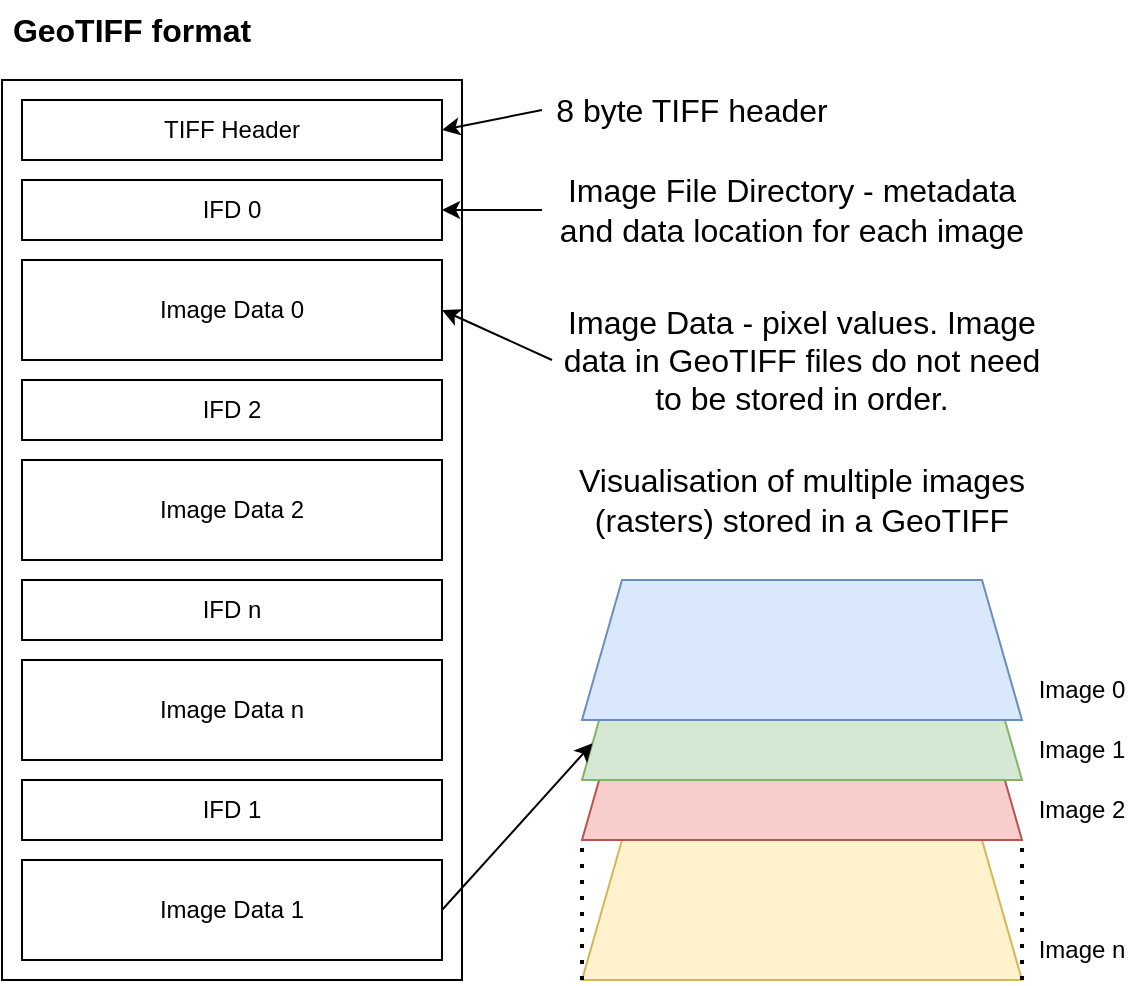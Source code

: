 <mxfile version="15.8.7" type="device"><diagram id="00ckzxUkI67iCfatsupw" name="Page-1"><mxGraphModel dx="932" dy="1771" grid="1" gridSize="10" guides="1" tooltips="1" connect="1" arrows="1" fold="1" page="1" pageScale="1" pageWidth="827" pageHeight="1169" math="0" shadow="0"><root><mxCell id="0"/><mxCell id="1" parent="0"/><mxCell id="lfqlPAMPByUd7QON9WVv-14" value="" style="shape=trapezoid;perimeter=trapezoidPerimeter;whiteSpace=wrap;html=1;fixedSize=1;fillColor=#fff2cc;strokeColor=#d6b656;" vertex="1" parent="1"><mxGeometry x="460" y="330" width="220" height="70" as="geometry"/></mxCell><mxCell id="lfqlPAMPByUd7QON9WVv-4" value="" style="shape=trapezoid;perimeter=trapezoidPerimeter;whiteSpace=wrap;html=1;fixedSize=1;fillColor=#f8cecc;strokeColor=#b85450;" vertex="1" parent="1"><mxGeometry x="460" y="260" width="220" height="70" as="geometry"/></mxCell><mxCell id="lfqlPAMPByUd7QON9WVv-3" value="" style="shape=trapezoid;perimeter=trapezoidPerimeter;whiteSpace=wrap;html=1;fixedSize=1;fillColor=#d5e8d4;strokeColor=#82b366;" vertex="1" parent="1"><mxGeometry x="460" y="230" width="220" height="70" as="geometry"/></mxCell><mxCell id="lfqlPAMPByUd7QON9WVv-1" value="" style="rounded=0;whiteSpace=wrap;html=1;" vertex="1" parent="1"><mxGeometry x="170" y="-50" width="230" height="450" as="geometry"/></mxCell><mxCell id="lfqlPAMPByUd7QON9WVv-2" value="" style="shape=trapezoid;perimeter=trapezoidPerimeter;whiteSpace=wrap;html=1;fixedSize=1;fillColor=#dae8fc;strokeColor=#6c8ebf;" vertex="1" parent="1"><mxGeometry x="460" y="200" width="220" height="70" as="geometry"/></mxCell><mxCell id="lfqlPAMPByUd7QON9WVv-5" value="TIFF Header" style="rounded=0;whiteSpace=wrap;html=1;" vertex="1" parent="1"><mxGeometry x="180" y="-40" width="210" height="30" as="geometry"/></mxCell><mxCell id="lfqlPAMPByUd7QON9WVv-6" value="IFD 0" style="rounded=0;whiteSpace=wrap;html=1;" vertex="1" parent="1"><mxGeometry x="180" width="210" height="30" as="geometry"/></mxCell><mxCell id="lfqlPAMPByUd7QON9WVv-7" value="Image Data 0" style="rounded=0;whiteSpace=wrap;html=1;" vertex="1" parent="1"><mxGeometry x="180" y="40" width="210" height="50" as="geometry"/></mxCell><mxCell id="lfqlPAMPByUd7QON9WVv-8" value="IFD 2" style="rounded=0;whiteSpace=wrap;html=1;" vertex="1" parent="1"><mxGeometry x="180" y="100" width="210" height="30" as="geometry"/></mxCell><mxCell id="lfqlPAMPByUd7QON9WVv-9" value="Image Data 2" style="rounded=0;whiteSpace=wrap;html=1;" vertex="1" parent="1"><mxGeometry x="180" y="140" width="210" height="50" as="geometry"/></mxCell><mxCell id="lfqlPAMPByUd7QON9WVv-10" value="IFD n" style="rounded=0;whiteSpace=wrap;html=1;" vertex="1" parent="1"><mxGeometry x="180" y="200" width="210" height="30" as="geometry"/></mxCell><mxCell id="lfqlPAMPByUd7QON9WVv-11" value="Image Data n" style="rounded=0;whiteSpace=wrap;html=1;" vertex="1" parent="1"><mxGeometry x="180" y="240" width="210" height="50" as="geometry"/></mxCell><mxCell id="lfqlPAMPByUd7QON9WVv-12" value="IFD 1" style="rounded=0;whiteSpace=wrap;html=1;" vertex="1" parent="1"><mxGeometry x="180" y="300" width="210" height="30" as="geometry"/></mxCell><mxCell id="lfqlPAMPByUd7QON9WVv-13" value="Image Data 1" style="rounded=0;whiteSpace=wrap;html=1;" vertex="1" parent="1"><mxGeometry x="180" y="340" width="210" height="50" as="geometry"/></mxCell><mxCell id="lfqlPAMPByUd7QON9WVv-16" value="" style="endArrow=none;dashed=1;html=1;dashPattern=1 3;strokeWidth=2;rounded=0;entryX=0;entryY=1;entryDx=0;entryDy=0;" edge="1" parent="1" target="lfqlPAMPByUd7QON9WVv-4"><mxGeometry width="50" height="50" relative="1" as="geometry"><mxPoint x="460" y="400" as="sourcePoint"/><mxPoint x="460" y="350" as="targetPoint"/></mxGeometry></mxCell><mxCell id="lfqlPAMPByUd7QON9WVv-19" value="" style="endArrow=none;dashed=1;html=1;dashPattern=1 3;strokeWidth=2;rounded=0;entryX=0;entryY=1;entryDx=0;entryDy=0;" edge="1" parent="1"><mxGeometry width="50" height="50" relative="1" as="geometry"><mxPoint x="680" y="400" as="sourcePoint"/><mxPoint x="680" y="330" as="targetPoint"/></mxGeometry></mxCell><mxCell id="lfqlPAMPByUd7QON9WVv-20" value="Image n&lt;span style=&quot;color: rgba(0 , 0 , 0 , 0) ; font-family: monospace ; font-size: 0px&quot;&gt;%3CmxGraphModel%3E%3Croot%3E%3CmxCell%20id%3D%220%22%2F%3E%3CmxCell%20id%3D%221%22%20parent%3D%220%22%2F%3E%3CmxCell%20id%3D%222%22%20value%3D%22%22%20style%3D%22endArrow%3Dnone%3Bdashed%3D1%3Bhtml%3D1%3BdashPattern%3D1%203%3BstrokeWidth%3D2%3Brounded%3D0%3BentryX%3D0%3BentryY%3D1%3BentryDx%3D0%3BentryDy%3D0%3B%22%20edge%3D%221%22%20parent%3D%221%22%3E%3CmxGeometry%20width%3D%2250%22%20height%3D%2250%22%20relative%3D%221%22%20as%3D%22geometry%22%3E%3CmxPoint%20x%3D%22459%22%20y%3D%22470%22%20as%3D%22sourcePoint%22%2F%3E%3CmxPoint%20x%3D%22459%22%20y%3D%22400%22%20as%3D%22targetPoint%22%2F%3E%3C%2FmxGeometry%3E%3C%2FmxCell%3E%3C%2Froot%3E%3C%2FmxGraphModel%3E&lt;/span&gt;" style="text;html=1;strokeColor=none;fillColor=none;align=center;verticalAlign=middle;whiteSpace=wrap;rounded=0;" vertex="1" parent="1"><mxGeometry x="680" y="370" width="60" height="30" as="geometry"/></mxCell><mxCell id="lfqlPAMPByUd7QON9WVv-21" value="Image 0&lt;span style=&quot;color: rgba(0 , 0 , 0 , 0) ; font-family: monospace ; font-size: 0px&quot;&gt;%3CmxGraphModel%3E%3Croot%3E%3CmxCell%20id%3D%220%22%2F%3E%3CmxCell%20id%3D%221%22%20parent%3D%220%22%2F%3E%3CmxCell%20id%3D%222%22%20value%3D%22%22%20style%3D%22endArrow%3Dnone%3Bdashed%3D1%3Bhtml%3D1%3BdashPattern%3D1%203%3BstrokeWidth%3D2%3Brounded%3D0%3BentryX%3D0%3BentryY%3D1%3BentryDx%3D0%3BentryDy%3D0%3B%22%20edge%3D%221%22%20parent%3D%221%22%3E%3CmxGeometry%20width%3D%2250%22%20height%3D%2250%22%20relative%3D%221%22%20as%3D%22geometry%22%3E%3CmxPoint%20x%3D%22459%22%20y%3D%22470%22%20as%3D%22sourcePoint%22%2F%3E%3CmxPoint%20x%3D%22459%22%20y%3D%22400%22%20as%3D%22targetPoint%22%2F%3E%3C%2FmxGeometry%3E%3C%2FmxCell%3E%3C%2Froot%3E%3C%2FmxGraphModel%3E&lt;/span&gt;" style="text;html=1;strokeColor=none;fillColor=none;align=center;verticalAlign=middle;whiteSpace=wrap;rounded=0;" vertex="1" parent="1"><mxGeometry x="680" y="240" width="60" height="30" as="geometry"/></mxCell><mxCell id="lfqlPAMPByUd7QON9WVv-22" value="&lt;font style=&quot;font-size: 16px&quot;&gt;&lt;b&gt;GeoTIFF format&lt;/b&gt;&lt;/font&gt;" style="text;html=1;strokeColor=none;fillColor=none;align=center;verticalAlign=middle;whiteSpace=wrap;rounded=0;" vertex="1" parent="1"><mxGeometry x="170" y="-90" width="130" height="30" as="geometry"/></mxCell><mxCell id="lfqlPAMPByUd7QON9WVv-23" value="Image 1&lt;span style=&quot;color: rgba(0 , 0 , 0 , 0) ; font-family: monospace ; font-size: 0px&quot;&gt;%3CmxGraphModel%3E%3Croot%3E%3CmxCell%20id%3D%220%22%2F%3E%3CmxCell%20id%3D%221%22%20parent%3D%220%22%2F%3E%3CmxCell%20id%3D%222%22%20value%3D%22%22%20style%3D%22endArrow%3Dnone%3Bdashed%3D1%3Bhtml%3D1%3BdashPattern%3D1%203%3BstrokeWidth%3D2%3Brounded%3D0%3BentryX%3D0%3BentryY%3D1%3BentryDx%3D0%3BentryDy%3D0%3B%22%20edge%3D%221%22%20parent%3D%221%22%3E%3CmxGeometry%20width%3D%2250%22%20height%3D%2250%22%20relative%3D%221%22%20as%3D%22geometry%22%3E%3CmxPoint%20x%3D%22459%22%20y%3D%22470%22%20as%3D%22sourcePoint%22%2F%3E%3CmxPoint%20x%3D%22459%22%20y%3D%22400%22%20as%3D%22targetPoint%22%2F%3E%3C%2FmxGeometry%3E%3C%2FmxCell%3E%3C%2Froot%3E%3C%2FmxGraphModel%3E&lt;/span&gt;" style="text;html=1;strokeColor=none;fillColor=none;align=center;verticalAlign=middle;whiteSpace=wrap;rounded=0;" vertex="1" parent="1"><mxGeometry x="680" y="270" width="60" height="30" as="geometry"/></mxCell><mxCell id="lfqlPAMPByUd7QON9WVv-24" value="Image 2&lt;span style=&quot;color: rgba(0 , 0 , 0 , 0) ; font-family: monospace ; font-size: 0px&quot;&gt;%3CmxGraphModel%3E%3Croot%3E%3CmxCell%20id%3D%220%22%2F%3E%3CmxCell%20id%3D%221%22%20parent%3D%220%22%2F%3E%3CmxCell%20id%3D%222%22%20value%3D%22%22%20style%3D%22endArrow%3Dnone%3Bdashed%3D1%3Bhtml%3D1%3BdashPattern%3D1%203%3BstrokeWidth%3D2%3Brounded%3D0%3BentryX%3D0%3BentryY%3D1%3BentryDx%3D0%3BentryDy%3D0%3B%22%20edge%3D%221%22%20parent%3D%221%22%3E%3CmxGeometry%20width%3D%2250%22%20height%3D%2250%22%20relative%3D%221%22%20as%3D%22geometry%22%3E%3CmxPoint%20x%3D%22459%22%20y%3D%22470%22%20as%3D%22sourcePoint%22%2F%3E%3CmxPoint%20x%3D%22459%22%20y%3D%22400%22%20as%3D%22targetPoint%22%2F%3E%3C%2FmxGeometry%3E%3C%2FmxCell%3E%3C%2Froot%3E%3C%2FmxGraphModel%3E&lt;/span&gt;" style="text;html=1;strokeColor=none;fillColor=none;align=center;verticalAlign=middle;whiteSpace=wrap;rounded=0;" vertex="1" parent="1"><mxGeometry x="680" y="300" width="60" height="30" as="geometry"/></mxCell><mxCell id="lfqlPAMPByUd7QON9WVv-25" value="" style="endArrow=classic;html=1;rounded=0;fontSize=16;exitX=1;exitY=0.5;exitDx=0;exitDy=0;entryX=0;entryY=0.75;entryDx=0;entryDy=0;" edge="1" parent="1" source="lfqlPAMPByUd7QON9WVv-13" target="lfqlPAMPByUd7QON9WVv-3"><mxGeometry width="50" height="50" relative="1" as="geometry"><mxPoint x="390" y="250" as="sourcePoint"/><mxPoint x="440" y="200" as="targetPoint"/></mxGeometry></mxCell><mxCell id="lfqlPAMPByUd7QON9WVv-26" value="8 byte TIFF header" style="text;html=1;strokeColor=none;fillColor=none;align=center;verticalAlign=middle;whiteSpace=wrap;rounded=0;fontSize=16;" vertex="1" parent="1"><mxGeometry x="440" y="-50" width="150" height="30" as="geometry"/></mxCell><mxCell id="lfqlPAMPByUd7QON9WVv-27" value="" style="endArrow=classic;html=1;rounded=0;fontSize=16;entryX=1;entryY=0.5;entryDx=0;entryDy=0;exitX=0;exitY=0.5;exitDx=0;exitDy=0;" edge="1" parent="1" source="lfqlPAMPByUd7QON9WVv-26" target="lfqlPAMPByUd7QON9WVv-5"><mxGeometry width="50" height="50" relative="1" as="geometry"><mxPoint x="390" y="230" as="sourcePoint"/><mxPoint x="440" y="180" as="targetPoint"/></mxGeometry></mxCell><mxCell id="lfqlPAMPByUd7QON9WVv-28" value="Image File Directory - metadata and data location for each image" style="text;html=1;strokeColor=none;fillColor=none;align=center;verticalAlign=middle;whiteSpace=wrap;rounded=0;fontSize=16;" vertex="1" parent="1"><mxGeometry x="440" y="-15" width="250" height="60" as="geometry"/></mxCell><mxCell id="lfqlPAMPByUd7QON9WVv-29" value="" style="endArrow=classic;html=1;rounded=0;fontSize=16;entryX=1;entryY=0.5;entryDx=0;entryDy=0;exitX=0;exitY=0.5;exitDx=0;exitDy=0;" edge="1" parent="1" source="lfqlPAMPByUd7QON9WVv-28" target="lfqlPAMPByUd7QON9WVv-6"><mxGeometry width="50" height="50" relative="1" as="geometry"><mxPoint x="390" y="200" as="sourcePoint"/><mxPoint x="440" y="150" as="targetPoint"/></mxGeometry></mxCell><mxCell id="lfqlPAMPByUd7QON9WVv-30" value="Visualisation of multiple images (rasters) stored in a GeoTIFF" style="text;html=1;strokeColor=none;fillColor=none;align=center;verticalAlign=middle;whiteSpace=wrap;rounded=0;fontSize=16;" vertex="1" parent="1"><mxGeometry x="445" y="130" width="250" height="60" as="geometry"/></mxCell><mxCell id="lfqlPAMPByUd7QON9WVv-31" value="Image Data - pixel values. Image data in GeoTIFF files do not need to be stored in order." style="text;html=1;strokeColor=none;fillColor=none;align=center;verticalAlign=middle;whiteSpace=wrap;rounded=0;fontSize=16;" vertex="1" parent="1"><mxGeometry x="445" y="60" width="250" height="60" as="geometry"/></mxCell><mxCell id="lfqlPAMPByUd7QON9WVv-32" value="" style="endArrow=classic;html=1;rounded=0;fontSize=16;entryX=1;entryY=0.5;entryDx=0;entryDy=0;exitX=0;exitY=0.5;exitDx=0;exitDy=0;" edge="1" parent="1" source="lfqlPAMPByUd7QON9WVv-31" target="lfqlPAMPByUd7QON9WVv-7"><mxGeometry width="50" height="50" relative="1" as="geometry"><mxPoint x="390" y="210" as="sourcePoint"/><mxPoint x="440" y="160" as="targetPoint"/></mxGeometry></mxCell></root></mxGraphModel></diagram></mxfile>